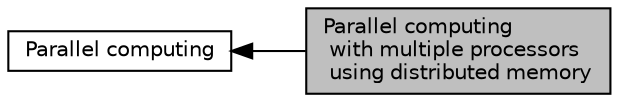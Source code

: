 digraph "Parallel computing with multiple processors using distributed memory"
{
  edge [fontname="Helvetica",fontsize="10",labelfontname="Helvetica",labelfontsize="10"];
  node [fontname="Helvetica",fontsize="10",shape=box];
  rankdir=LR;
  Node2 [label="Parallel computing",height=0.2,width=0.4,color="black", fillcolor="white", style="filled",URL="$group__Parallel.html",tooltip="A module discussing the use of multiple processors."];
  Node1 [label="Parallel computing\l with multiple processors\l using distributed memory",height=0.2,width=0.4,color="black", fillcolor="grey75", style="filled", fontcolor="black",tooltip="A module discussing the use of parallelism on distributed memory clusters."];
  Node2->Node1 [shape=plaintext, dir="back", style="solid"];
}
